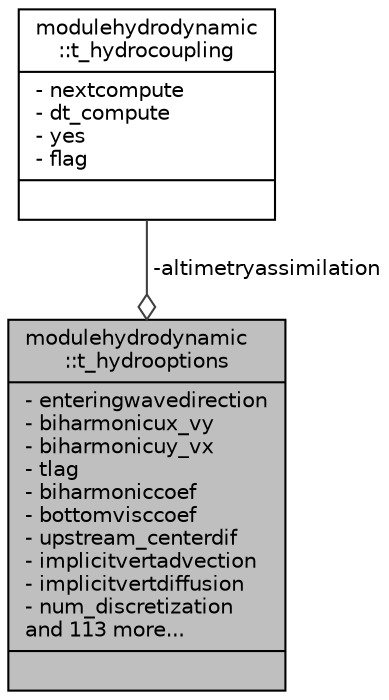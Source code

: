 digraph "modulehydrodynamic::t_hydrooptions"
{
 // LATEX_PDF_SIZE
  edge [fontname="Helvetica",fontsize="10",labelfontname="Helvetica",labelfontsize="10"];
  node [fontname="Helvetica",fontsize="10",shape=record];
  Node1 [label="{modulehydrodynamic\l::t_hydrooptions\n|- enteringwavedirection\l- biharmonicux_vy\l- biharmonicuy_vx\l- tlag\l- biharmoniccoef\l- bottomvisccoef\l- upstream_centerdif\l- implicitvertadvection\l- implicitvertdiffusion\l- num_discretization\land 113 more...\l|}",height=0.2,width=0.4,color="black", fillcolor="grey75", style="filled", fontcolor="black",tooltip=" "];
  Node2 -> Node1 [color="grey25",fontsize="10",style="solid",label=" -altimetryassimilation" ,arrowhead="odiamond",fontname="Helvetica"];
  Node2 [label="{modulehydrodynamic\l::t_hydrocoupling\n|- nextcompute\l- dt_compute\l- yes\l- flag\l|}",height=0.2,width=0.4,color="black", fillcolor="white", style="filled",URL="$structmodulehydrodynamic_1_1t__hydrocoupling.html",tooltip=" "];
}
